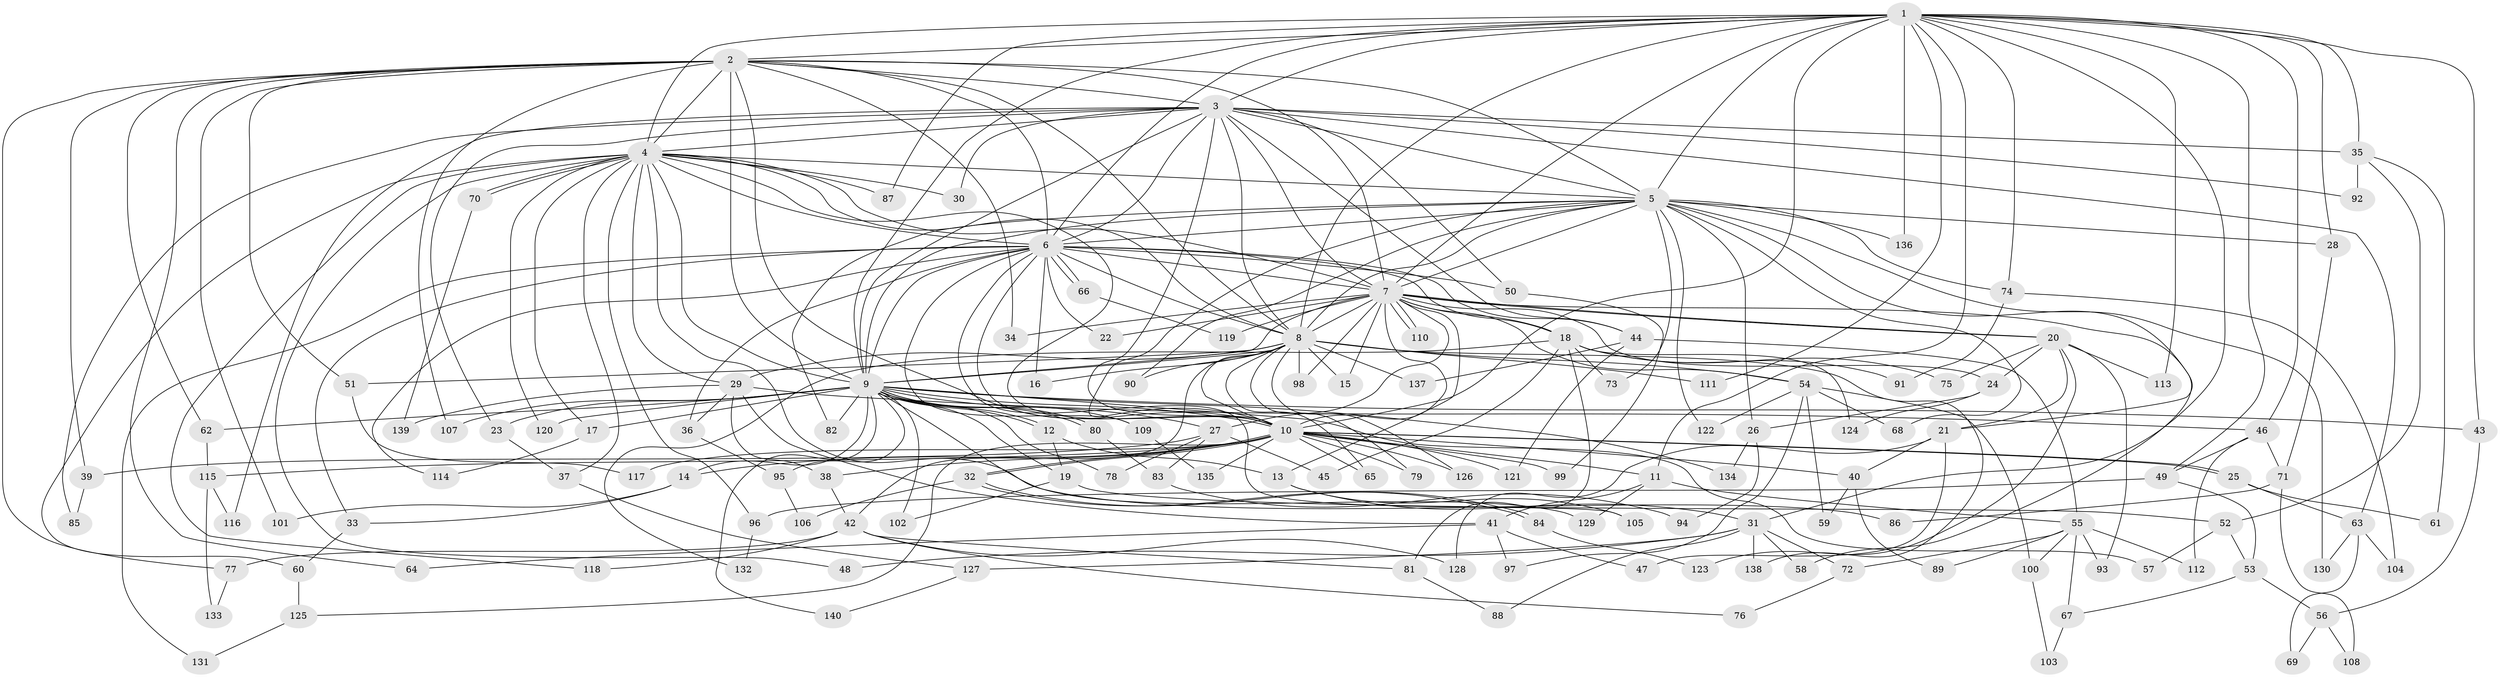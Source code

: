 // Generated by graph-tools (version 1.1) at 2025/46/03/09/25 04:46:31]
// undirected, 140 vertices, 305 edges
graph export_dot {
graph [start="1"]
  node [color=gray90,style=filled];
  1;
  2;
  3;
  4;
  5;
  6;
  7;
  8;
  9;
  10;
  11;
  12;
  13;
  14;
  15;
  16;
  17;
  18;
  19;
  20;
  21;
  22;
  23;
  24;
  25;
  26;
  27;
  28;
  29;
  30;
  31;
  32;
  33;
  34;
  35;
  36;
  37;
  38;
  39;
  40;
  41;
  42;
  43;
  44;
  45;
  46;
  47;
  48;
  49;
  50;
  51;
  52;
  53;
  54;
  55;
  56;
  57;
  58;
  59;
  60;
  61;
  62;
  63;
  64;
  65;
  66;
  67;
  68;
  69;
  70;
  71;
  72;
  73;
  74;
  75;
  76;
  77;
  78;
  79;
  80;
  81;
  82;
  83;
  84;
  85;
  86;
  87;
  88;
  89;
  90;
  91;
  92;
  93;
  94;
  95;
  96;
  97;
  98;
  99;
  100;
  101;
  102;
  103;
  104;
  105;
  106;
  107;
  108;
  109;
  110;
  111;
  112;
  113;
  114;
  115;
  116;
  117;
  118;
  119;
  120;
  121;
  122;
  123;
  124;
  125;
  126;
  127;
  128;
  129;
  130;
  131;
  132;
  133;
  134;
  135;
  136;
  137;
  138;
  139;
  140;
  1 -- 2;
  1 -- 3;
  1 -- 4;
  1 -- 5;
  1 -- 6;
  1 -- 7;
  1 -- 8;
  1 -- 9;
  1 -- 10;
  1 -- 11;
  1 -- 28;
  1 -- 31;
  1 -- 35;
  1 -- 43;
  1 -- 46;
  1 -- 49;
  1 -- 74;
  1 -- 87;
  1 -- 111;
  1 -- 113;
  1 -- 136;
  2 -- 3;
  2 -- 4;
  2 -- 5;
  2 -- 6;
  2 -- 7;
  2 -- 8;
  2 -- 9;
  2 -- 10;
  2 -- 34;
  2 -- 39;
  2 -- 51;
  2 -- 62;
  2 -- 64;
  2 -- 77;
  2 -- 101;
  2 -- 107;
  3 -- 4;
  3 -- 5;
  3 -- 6;
  3 -- 7;
  3 -- 8;
  3 -- 9;
  3 -- 10;
  3 -- 23;
  3 -- 30;
  3 -- 35;
  3 -- 44;
  3 -- 50;
  3 -- 63;
  3 -- 85;
  3 -- 92;
  3 -- 116;
  4 -- 5;
  4 -- 6;
  4 -- 7;
  4 -- 8;
  4 -- 9;
  4 -- 10;
  4 -- 17;
  4 -- 29;
  4 -- 30;
  4 -- 37;
  4 -- 48;
  4 -- 60;
  4 -- 70;
  4 -- 70;
  4 -- 86;
  4 -- 87;
  4 -- 96;
  4 -- 118;
  4 -- 120;
  5 -- 6;
  5 -- 7;
  5 -- 8;
  5 -- 9;
  5 -- 10;
  5 -- 21;
  5 -- 26;
  5 -- 28;
  5 -- 68;
  5 -- 73;
  5 -- 74;
  5 -- 82;
  5 -- 90;
  5 -- 122;
  5 -- 130;
  5 -- 136;
  6 -- 7;
  6 -- 8;
  6 -- 9;
  6 -- 10;
  6 -- 16;
  6 -- 18;
  6 -- 22;
  6 -- 33;
  6 -- 36;
  6 -- 44;
  6 -- 50;
  6 -- 66;
  6 -- 66;
  6 -- 105;
  6 -- 109;
  6 -- 114;
  6 -- 131;
  7 -- 8;
  7 -- 9;
  7 -- 10;
  7 -- 13;
  7 -- 15;
  7 -- 18;
  7 -- 20;
  7 -- 20;
  7 -- 22;
  7 -- 24;
  7 -- 27;
  7 -- 34;
  7 -- 54;
  7 -- 58;
  7 -- 98;
  7 -- 110;
  7 -- 110;
  7 -- 119;
  8 -- 9;
  8 -- 10;
  8 -- 15;
  8 -- 16;
  8 -- 29;
  8 -- 42;
  8 -- 51;
  8 -- 54;
  8 -- 65;
  8 -- 79;
  8 -- 90;
  8 -- 98;
  8 -- 111;
  8 -- 126;
  8 -- 137;
  8 -- 138;
  9 -- 10;
  9 -- 12;
  9 -- 12;
  9 -- 14;
  9 -- 17;
  9 -- 19;
  9 -- 23;
  9 -- 27;
  9 -- 43;
  9 -- 57;
  9 -- 62;
  9 -- 78;
  9 -- 80;
  9 -- 80;
  9 -- 82;
  9 -- 95;
  9 -- 102;
  9 -- 107;
  9 -- 109;
  9 -- 120;
  9 -- 129;
  9 -- 134;
  9 -- 140;
  10 -- 11;
  10 -- 14;
  10 -- 25;
  10 -- 25;
  10 -- 32;
  10 -- 32;
  10 -- 38;
  10 -- 40;
  10 -- 65;
  10 -- 79;
  10 -- 99;
  10 -- 115;
  10 -- 117;
  10 -- 121;
  10 -- 125;
  10 -- 126;
  10 -- 135;
  11 -- 41;
  11 -- 55;
  11 -- 129;
  12 -- 13;
  12 -- 19;
  13 -- 31;
  13 -- 105;
  14 -- 33;
  14 -- 101;
  17 -- 114;
  18 -- 45;
  18 -- 73;
  18 -- 75;
  18 -- 81;
  18 -- 91;
  18 -- 124;
  18 -- 132;
  19 -- 52;
  19 -- 102;
  20 -- 21;
  20 -- 24;
  20 -- 75;
  20 -- 93;
  20 -- 113;
  20 -- 123;
  21 -- 40;
  21 -- 47;
  21 -- 128;
  23 -- 37;
  24 -- 26;
  24 -- 124;
  25 -- 61;
  25 -- 63;
  26 -- 94;
  26 -- 134;
  27 -- 39;
  27 -- 45;
  27 -- 78;
  27 -- 83;
  28 -- 71;
  29 -- 36;
  29 -- 38;
  29 -- 41;
  29 -- 46;
  29 -- 139;
  31 -- 48;
  31 -- 58;
  31 -- 72;
  31 -- 88;
  31 -- 127;
  31 -- 138;
  32 -- 84;
  32 -- 84;
  32 -- 106;
  33 -- 60;
  35 -- 52;
  35 -- 61;
  35 -- 92;
  36 -- 95;
  37 -- 127;
  38 -- 42;
  39 -- 85;
  40 -- 59;
  40 -- 89;
  41 -- 47;
  41 -- 64;
  41 -- 97;
  42 -- 76;
  42 -- 77;
  42 -- 81;
  42 -- 118;
  42 -- 128;
  43 -- 56;
  44 -- 55;
  44 -- 121;
  44 -- 137;
  46 -- 49;
  46 -- 71;
  46 -- 112;
  49 -- 53;
  49 -- 96;
  50 -- 99;
  51 -- 117;
  52 -- 53;
  52 -- 57;
  53 -- 56;
  53 -- 67;
  54 -- 59;
  54 -- 68;
  54 -- 97;
  54 -- 100;
  54 -- 122;
  55 -- 67;
  55 -- 72;
  55 -- 89;
  55 -- 93;
  55 -- 100;
  55 -- 112;
  56 -- 69;
  56 -- 108;
  60 -- 125;
  62 -- 115;
  63 -- 69;
  63 -- 104;
  63 -- 130;
  66 -- 119;
  67 -- 103;
  70 -- 139;
  71 -- 86;
  71 -- 108;
  72 -- 76;
  74 -- 91;
  74 -- 104;
  77 -- 133;
  80 -- 83;
  81 -- 88;
  83 -- 94;
  84 -- 123;
  95 -- 106;
  96 -- 132;
  100 -- 103;
  109 -- 135;
  115 -- 116;
  115 -- 133;
  125 -- 131;
  127 -- 140;
}
